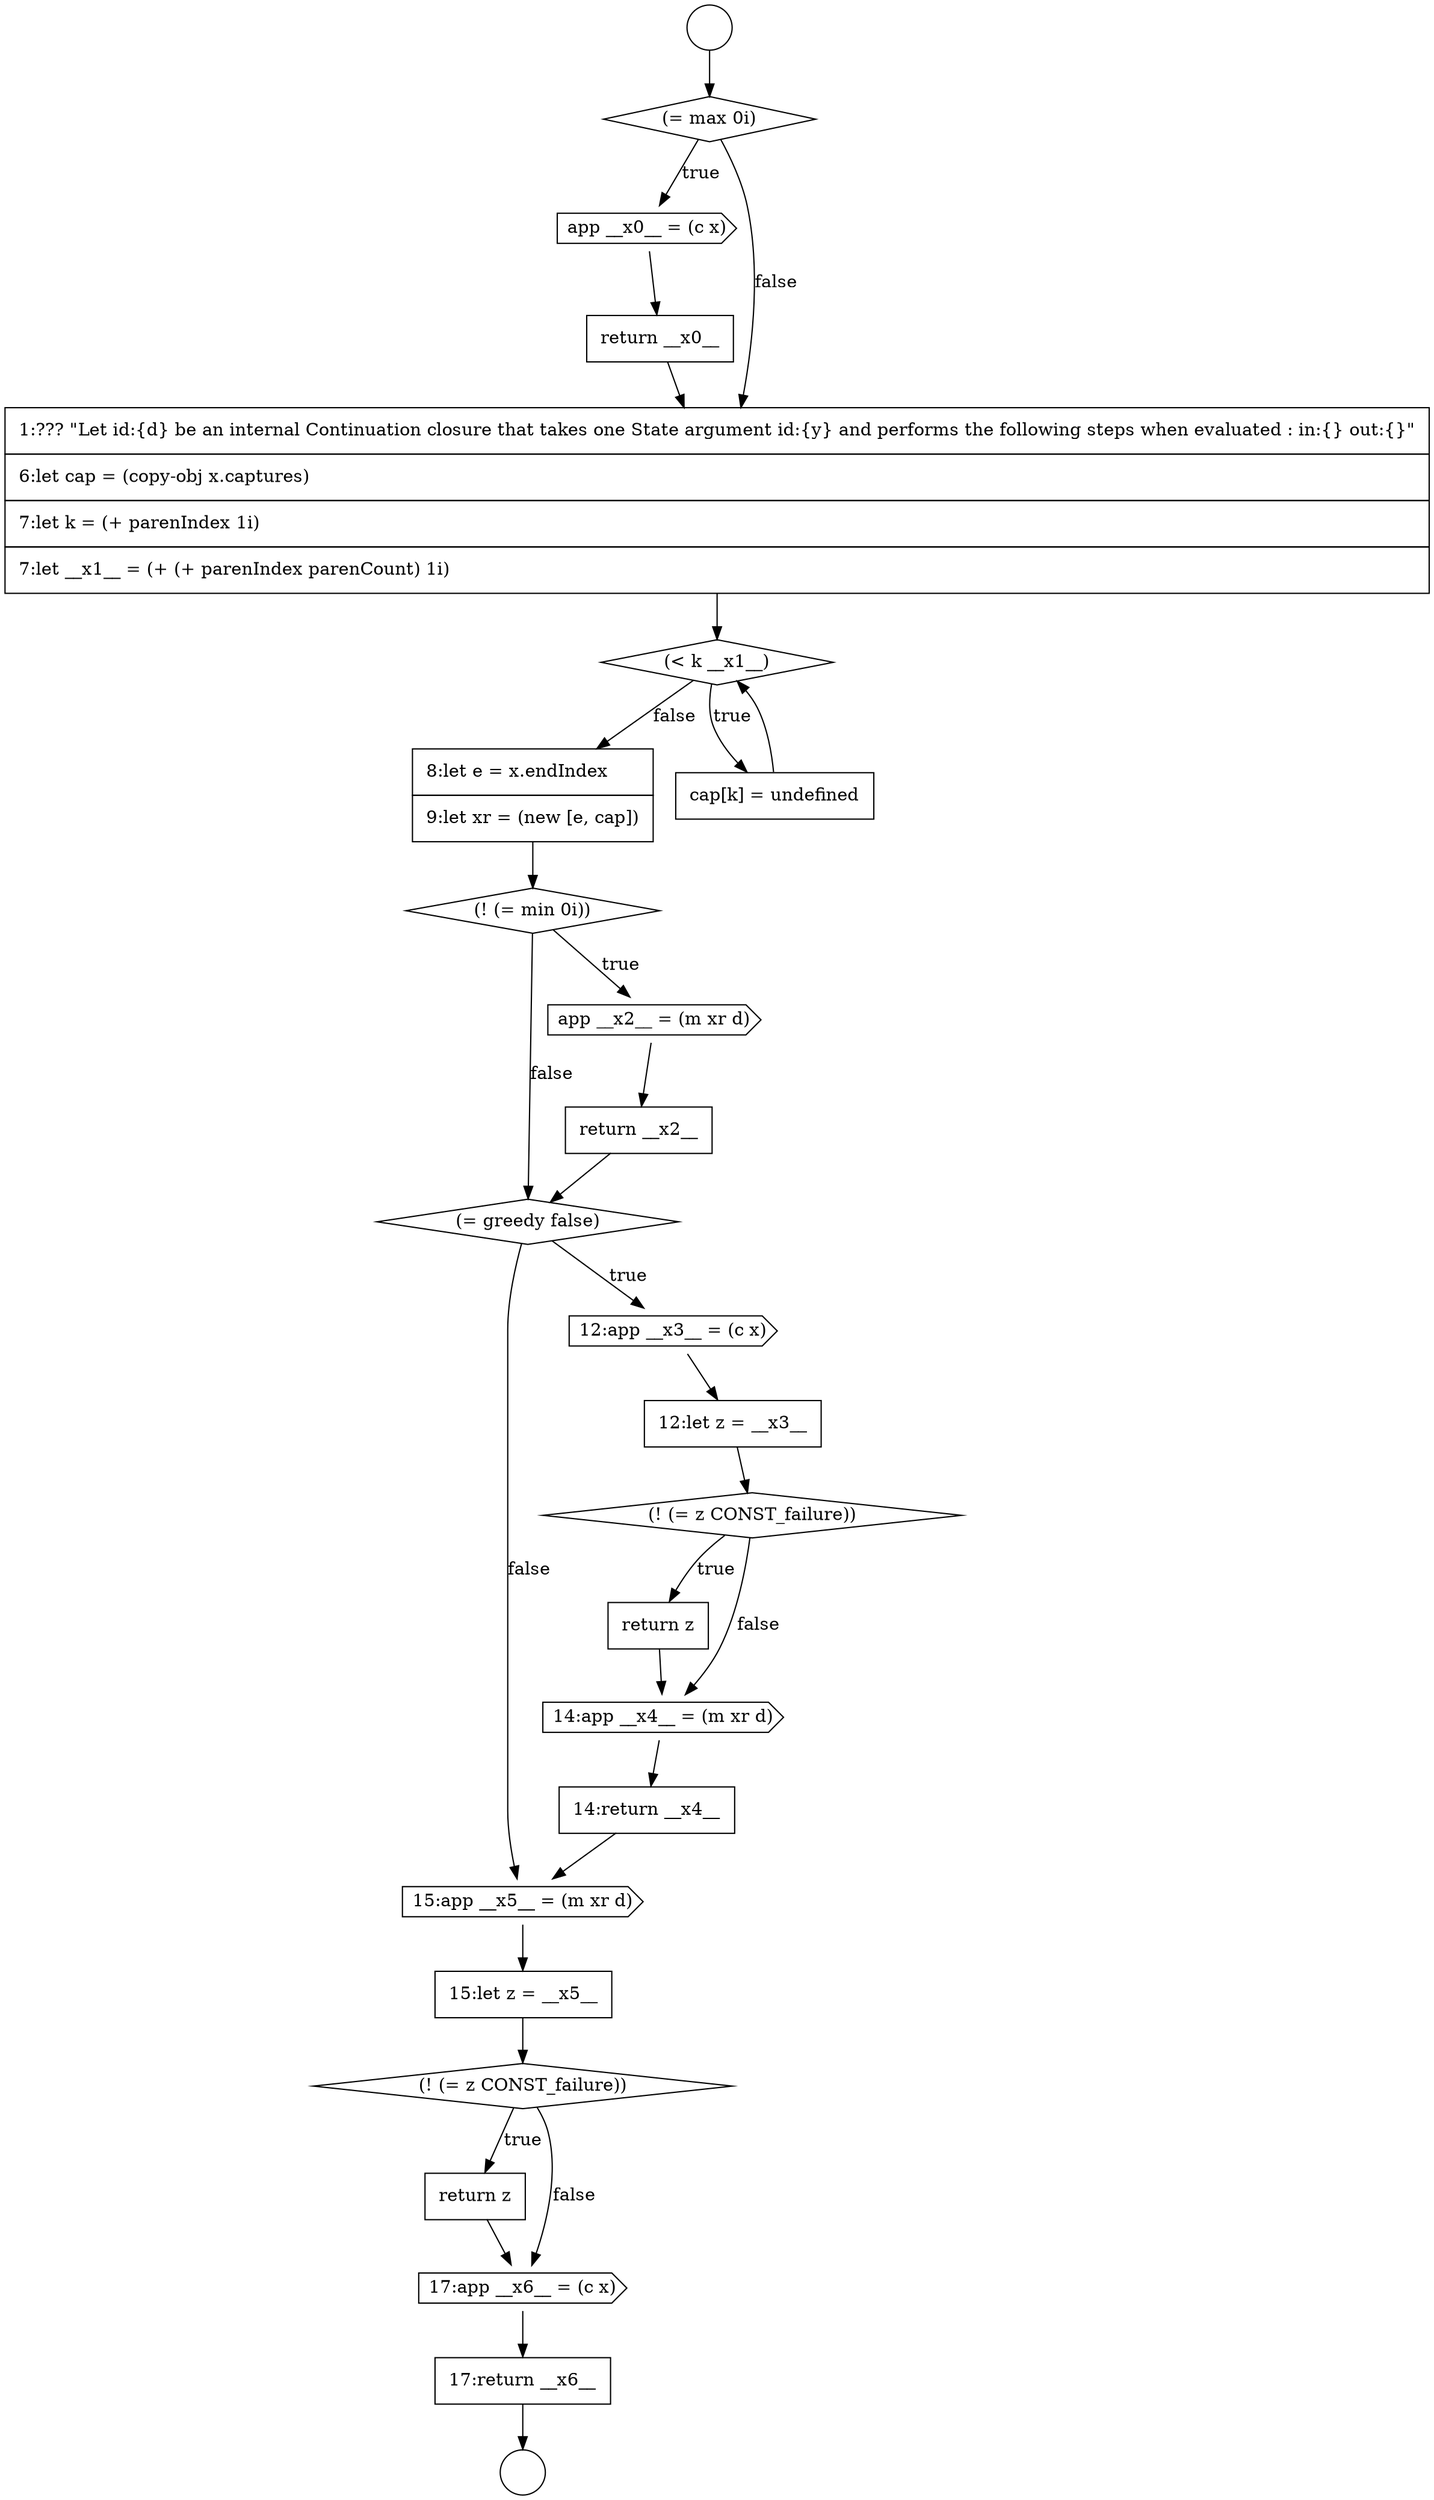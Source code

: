 digraph {
  node13869 [shape=none, margin=0, label=<<font color="black">
    <table border="0" cellborder="1" cellspacing="0" cellpadding="10">
      <tr><td align="left">return z</td></tr>
    </table>
  </font>> color="black" fillcolor="white" style=filled]
  node13863 [shape=none, margin=0, label=<<font color="black">
    <table border="0" cellborder="1" cellspacing="0" cellpadding="10">
      <tr><td align="left">return z</td></tr>
    </table>
  </font>> color="black" fillcolor="white" style=filled]
  node13865 [shape=none, margin=0, label=<<font color="black">
    <table border="0" cellborder="1" cellspacing="0" cellpadding="10">
      <tr><td align="left">14:return __x4__</td></tr>
    </table>
  </font>> color="black" fillcolor="white" style=filled]
  node13848 [shape=circle label=" " color="black" fillcolor="white" style=filled]
  node13853 [shape=diamond, label=<<font color="black">(&lt; k __x1__)</font>> color="black" fillcolor="white" style=filled]
  node13868 [shape=diamond, label=<<font color="black">(! (= z CONST_failure))</font>> color="black" fillcolor="white" style=filled]
  node13847 [shape=circle label=" " color="black" fillcolor="white" style=filled]
  node13867 [shape=none, margin=0, label=<<font color="black">
    <table border="0" cellborder="1" cellspacing="0" cellpadding="10">
      <tr><td align="left">15:let z = __x5__</td></tr>
    </table>
  </font>> color="black" fillcolor="white" style=filled]
  node13870 [shape=cds, label=<<font color="black">17:app __x6__ = (c x)</font>> color="black" fillcolor="white" style=filled]
  node13858 [shape=none, margin=0, label=<<font color="black">
    <table border="0" cellborder="1" cellspacing="0" cellpadding="10">
      <tr><td align="left">return __x2__</td></tr>
    </table>
  </font>> color="black" fillcolor="white" style=filled]
  node13855 [shape=none, margin=0, label=<<font color="black">
    <table border="0" cellborder="1" cellspacing="0" cellpadding="10">
      <tr><td align="left">8:let e = x.endIndex</td></tr>
      <tr><td align="left">9:let xr = (new [e, cap])</td></tr>
    </table>
  </font>> color="black" fillcolor="white" style=filled]
  node13862 [shape=diamond, label=<<font color="black">(! (= z CONST_failure))</font>> color="black" fillcolor="white" style=filled]
  node13866 [shape=cds, label=<<font color="black">15:app __x5__ = (m xr d)</font>> color="black" fillcolor="white" style=filled]
  node13859 [shape=diamond, label=<<font color="black">(= greedy false)</font>> color="black" fillcolor="white" style=filled]
  node13854 [shape=none, margin=0, label=<<font color="black">
    <table border="0" cellborder="1" cellspacing="0" cellpadding="10">
      <tr><td align="left">cap[k] = undefined</td></tr>
    </table>
  </font>> color="black" fillcolor="white" style=filled]
  node13850 [shape=cds, label=<<font color="black">app __x0__ = (c x)</font>> color="black" fillcolor="white" style=filled]
  node13860 [shape=cds, label=<<font color="black">12:app __x3__ = (c x)</font>> color="black" fillcolor="white" style=filled]
  node13864 [shape=cds, label=<<font color="black">14:app __x4__ = (m xr d)</font>> color="black" fillcolor="white" style=filled]
  node13849 [shape=diamond, label=<<font color="black">(= max 0i)</font>> color="black" fillcolor="white" style=filled]
  node13871 [shape=none, margin=0, label=<<font color="black">
    <table border="0" cellborder="1" cellspacing="0" cellpadding="10">
      <tr><td align="left">17:return __x6__</td></tr>
    </table>
  </font>> color="black" fillcolor="white" style=filled]
  node13851 [shape=none, margin=0, label=<<font color="black">
    <table border="0" cellborder="1" cellspacing="0" cellpadding="10">
      <tr><td align="left">return __x0__</td></tr>
    </table>
  </font>> color="black" fillcolor="white" style=filled]
  node13857 [shape=cds, label=<<font color="black">app __x2__ = (m xr d)</font>> color="black" fillcolor="white" style=filled]
  node13856 [shape=diamond, label=<<font color="black">(! (= min 0i))</font>> color="black" fillcolor="white" style=filled]
  node13861 [shape=none, margin=0, label=<<font color="black">
    <table border="0" cellborder="1" cellspacing="0" cellpadding="10">
      <tr><td align="left">12:let z = __x3__</td></tr>
    </table>
  </font>> color="black" fillcolor="white" style=filled]
  node13852 [shape=none, margin=0, label=<<font color="black">
    <table border="0" cellborder="1" cellspacing="0" cellpadding="10">
      <tr><td align="left">1:??? &quot;Let id:{d} be an internal Continuation closure that takes one State argument id:{y} and performs the following steps when evaluated : in:{} out:{}&quot;</td></tr>
      <tr><td align="left">6:let cap = (copy-obj x.captures)</td></tr>
      <tr><td align="left">7:let k = (+ parenIndex 1i)</td></tr>
      <tr><td align="left">7:let __x1__ = (+ (+ parenIndex parenCount) 1i)</td></tr>
    </table>
  </font>> color="black" fillcolor="white" style=filled]
  node13854 -> node13853 [ color="black"]
  node13866 -> node13867 [ color="black"]
  node13865 -> node13866 [ color="black"]
  node13855 -> node13856 [ color="black"]
  node13856 -> node13857 [label=<<font color="black">true</font>> color="black"]
  node13856 -> node13859 [label=<<font color="black">false</font>> color="black"]
  node13871 -> node13848 [ color="black"]
  node13850 -> node13851 [ color="black"]
  node13864 -> node13865 [ color="black"]
  node13849 -> node13850 [label=<<font color="black">true</font>> color="black"]
  node13849 -> node13852 [label=<<font color="black">false</font>> color="black"]
  node13860 -> node13861 [ color="black"]
  node13857 -> node13858 [ color="black"]
  node13862 -> node13863 [label=<<font color="black">true</font>> color="black"]
  node13862 -> node13864 [label=<<font color="black">false</font>> color="black"]
  node13869 -> node13870 [ color="black"]
  node13867 -> node13868 [ color="black"]
  node13863 -> node13864 [ color="black"]
  node13861 -> node13862 [ color="black"]
  node13858 -> node13859 [ color="black"]
  node13868 -> node13869 [label=<<font color="black">true</font>> color="black"]
  node13868 -> node13870 [label=<<font color="black">false</font>> color="black"]
  node13870 -> node13871 [ color="black"]
  node13847 -> node13849 [ color="black"]
  node13852 -> node13853 [ color="black"]
  node13851 -> node13852 [ color="black"]
  node13853 -> node13854 [label=<<font color="black">true</font>> color="black"]
  node13853 -> node13855 [label=<<font color="black">false</font>> color="black"]
  node13859 -> node13860 [label=<<font color="black">true</font>> color="black"]
  node13859 -> node13866 [label=<<font color="black">false</font>> color="black"]
}
